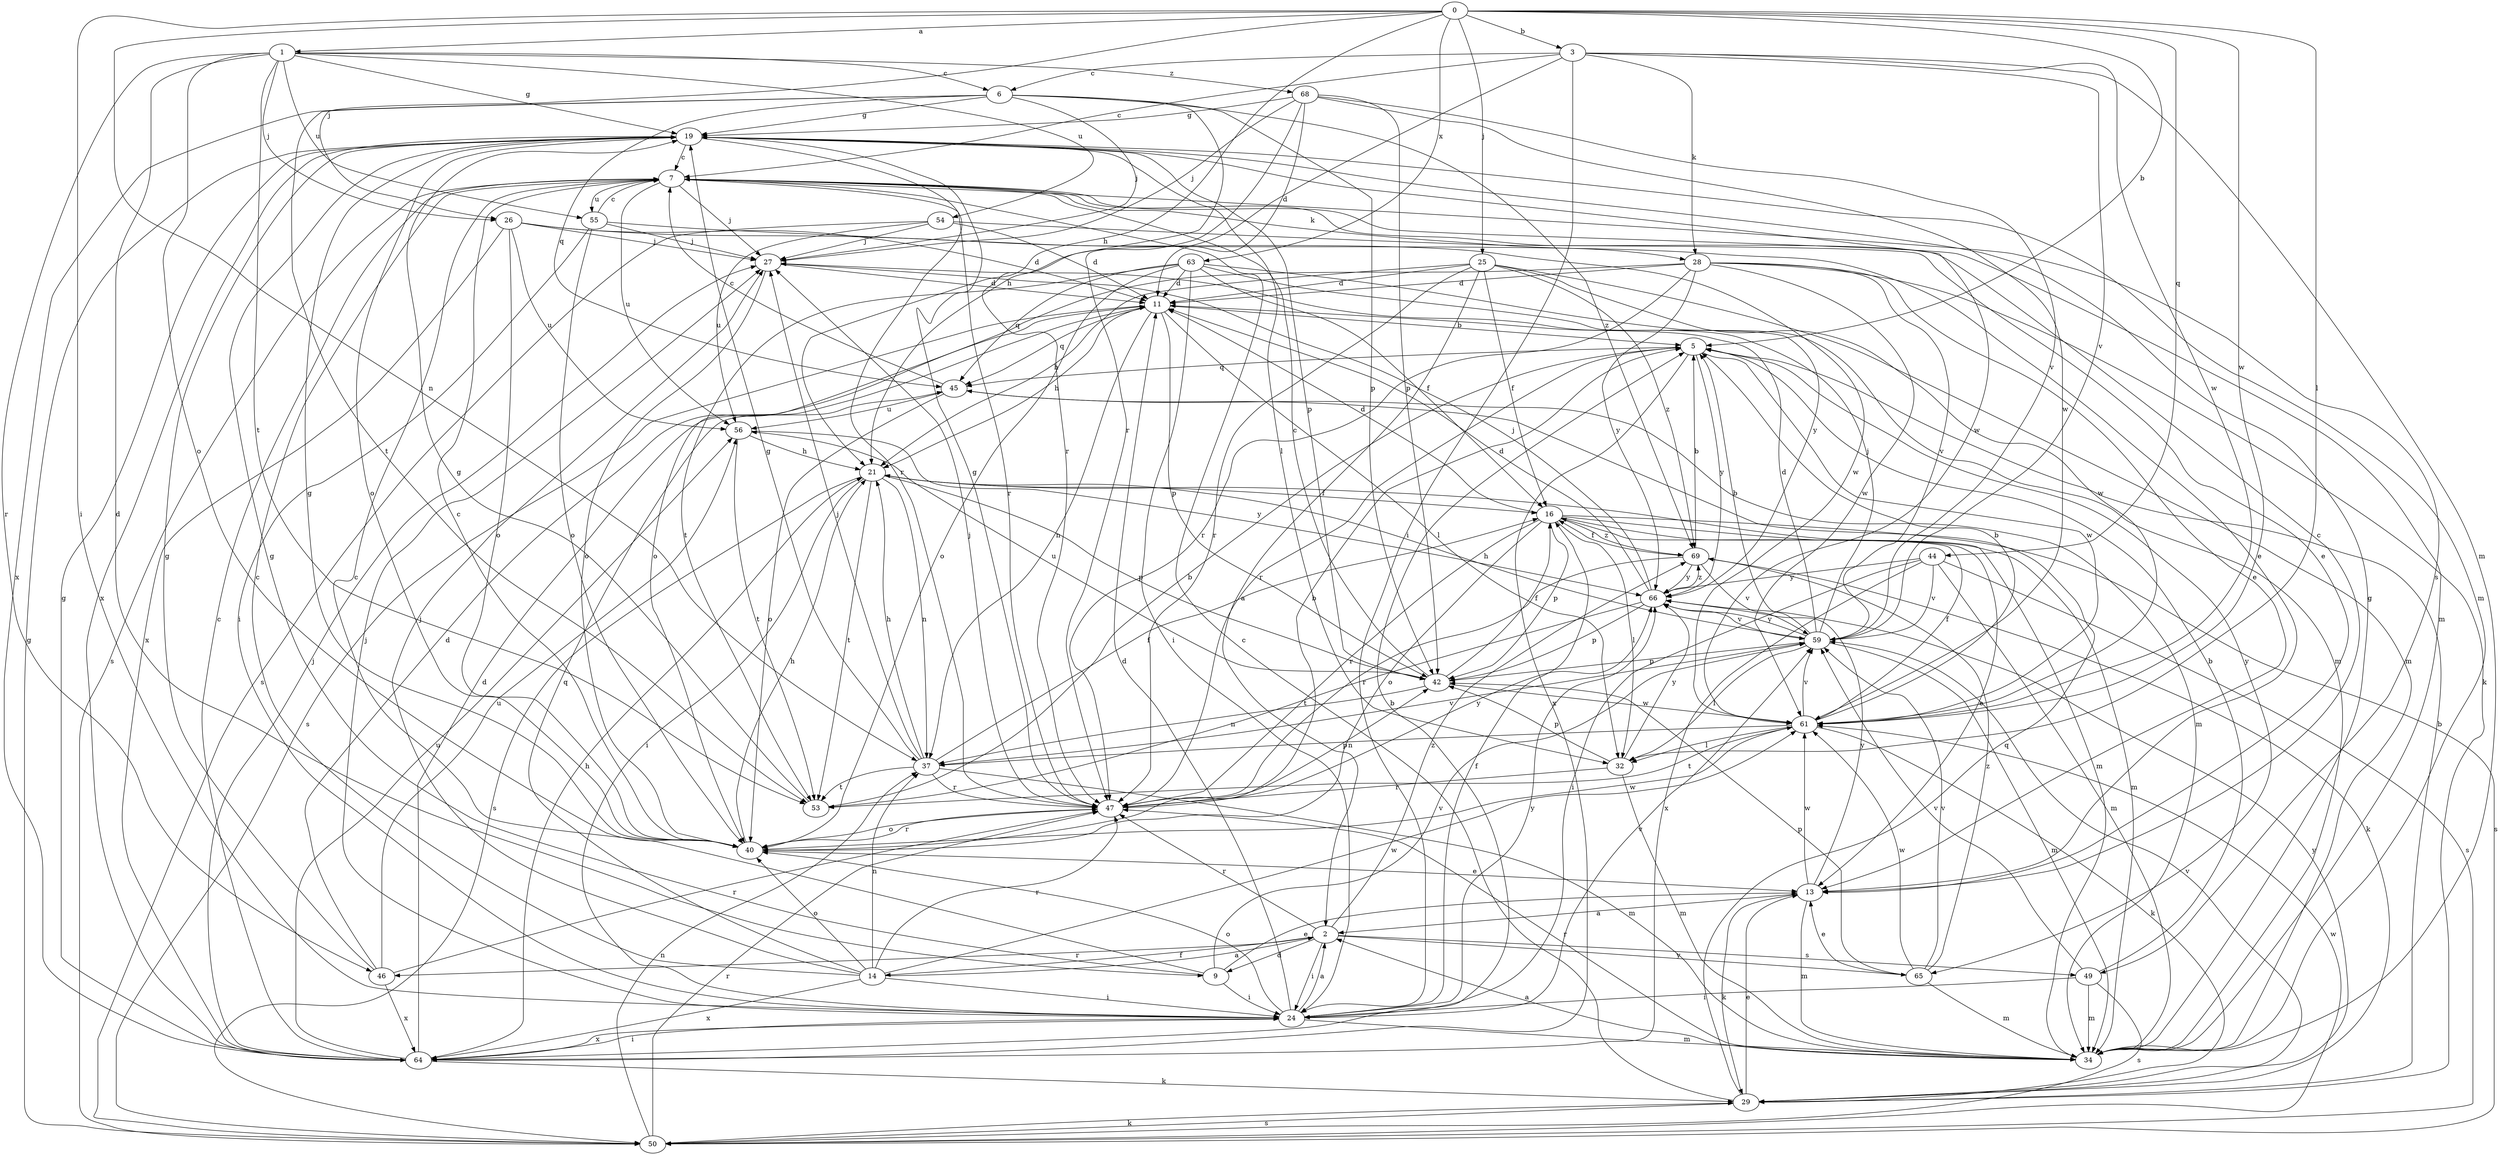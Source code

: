 strict digraph  {
0;
1;
2;
3;
5;
6;
7;
9;
11;
13;
14;
16;
19;
21;
24;
25;
26;
27;
28;
29;
32;
34;
37;
40;
42;
44;
45;
46;
47;
49;
50;
53;
54;
55;
56;
59;
61;
63;
64;
65;
66;
68;
69;
0 -> 1  [label=a];
0 -> 3  [label=b];
0 -> 5  [label=b];
0 -> 21  [label=h];
0 -> 24  [label=i];
0 -> 25  [label=j];
0 -> 26  [label=j];
0 -> 32  [label=l];
0 -> 37  [label=n];
0 -> 44  [label=q];
0 -> 61  [label=w];
0 -> 63  [label=x];
1 -> 6  [label=c];
1 -> 9  [label=d];
1 -> 19  [label=g];
1 -> 26  [label=j];
1 -> 40  [label=o];
1 -> 46  [label=r];
1 -> 53  [label=t];
1 -> 54  [label=u];
1 -> 55  [label=u];
1 -> 68  [label=z];
2 -> 9  [label=d];
2 -> 14  [label=f];
2 -> 24  [label=i];
2 -> 46  [label=r];
2 -> 47  [label=r];
2 -> 49  [label=s];
2 -> 65  [label=y];
2 -> 69  [label=z];
3 -> 6  [label=c];
3 -> 7  [label=c];
3 -> 24  [label=i];
3 -> 28  [label=k];
3 -> 34  [label=m];
3 -> 47  [label=r];
3 -> 59  [label=v];
3 -> 61  [label=w];
5 -> 45  [label=q];
5 -> 47  [label=r];
5 -> 61  [label=w];
5 -> 64  [label=x];
5 -> 65  [label=y];
5 -> 66  [label=y];
6 -> 19  [label=g];
6 -> 27  [label=j];
6 -> 42  [label=p];
6 -> 45  [label=q];
6 -> 47  [label=r];
6 -> 53  [label=t];
6 -> 64  [label=x];
6 -> 69  [label=z];
7 -> 27  [label=j];
7 -> 28  [label=k];
7 -> 34  [label=m];
7 -> 47  [label=r];
7 -> 49  [label=s];
7 -> 50  [label=s];
7 -> 55  [label=u];
7 -> 56  [label=u];
9 -> 7  [label=c];
9 -> 13  [label=e];
9 -> 19  [label=g];
9 -> 24  [label=i];
9 -> 59  [label=v];
11 -> 5  [label=b];
11 -> 21  [label=h];
11 -> 32  [label=l];
11 -> 37  [label=n];
11 -> 42  [label=p];
11 -> 45  [label=q];
11 -> 50  [label=s];
13 -> 2  [label=a];
13 -> 7  [label=c];
13 -> 29  [label=k];
13 -> 34  [label=m];
13 -> 61  [label=w];
13 -> 66  [label=y];
14 -> 2  [label=a];
14 -> 7  [label=c];
14 -> 24  [label=i];
14 -> 27  [label=j];
14 -> 37  [label=n];
14 -> 40  [label=o];
14 -> 45  [label=q];
14 -> 47  [label=r];
14 -> 61  [label=w];
14 -> 64  [label=x];
16 -> 11  [label=d];
16 -> 13  [label=e];
16 -> 32  [label=l];
16 -> 34  [label=m];
16 -> 40  [label=o];
16 -> 42  [label=p];
16 -> 47  [label=r];
16 -> 50  [label=s];
16 -> 69  [label=z];
19 -> 7  [label=c];
19 -> 32  [label=l];
19 -> 34  [label=m];
19 -> 40  [label=o];
19 -> 42  [label=p];
19 -> 47  [label=r];
19 -> 61  [label=w];
19 -> 64  [label=x];
21 -> 16  [label=f];
21 -> 24  [label=i];
21 -> 34  [label=m];
21 -> 37  [label=n];
21 -> 42  [label=p];
21 -> 50  [label=s];
21 -> 53  [label=t];
24 -> 2  [label=a];
24 -> 11  [label=d];
24 -> 16  [label=f];
24 -> 27  [label=j];
24 -> 34  [label=m];
24 -> 40  [label=o];
24 -> 59  [label=v];
24 -> 64  [label=x];
24 -> 66  [label=y];
25 -> 2  [label=a];
25 -> 11  [label=d];
25 -> 16  [label=f];
25 -> 21  [label=h];
25 -> 34  [label=m];
25 -> 47  [label=r];
25 -> 61  [label=w];
25 -> 69  [label=z];
26 -> 11  [label=d];
26 -> 13  [label=e];
26 -> 27  [label=j];
26 -> 40  [label=o];
26 -> 56  [label=u];
26 -> 64  [label=x];
27 -> 11  [label=d];
27 -> 40  [label=o];
28 -> 11  [label=d];
28 -> 13  [label=e];
28 -> 29  [label=k];
28 -> 40  [label=o];
28 -> 47  [label=r];
28 -> 59  [label=v];
28 -> 61  [label=w];
28 -> 66  [label=y];
29 -> 5  [label=b];
29 -> 7  [label=c];
29 -> 13  [label=e];
29 -> 45  [label=q];
29 -> 50  [label=s];
29 -> 59  [label=v];
29 -> 66  [label=y];
32 -> 34  [label=m];
32 -> 42  [label=p];
32 -> 47  [label=r];
32 -> 66  [label=y];
34 -> 2  [label=a];
34 -> 19  [label=g];
34 -> 47  [label=r];
37 -> 16  [label=f];
37 -> 19  [label=g];
37 -> 21  [label=h];
37 -> 27  [label=j];
37 -> 34  [label=m];
37 -> 47  [label=r];
37 -> 53  [label=t];
37 -> 59  [label=v];
40 -> 5  [label=b];
40 -> 7  [label=c];
40 -> 13  [label=e];
40 -> 19  [label=g];
40 -> 21  [label=h];
40 -> 47  [label=r];
40 -> 61  [label=w];
42 -> 7  [label=c];
42 -> 16  [label=f];
42 -> 37  [label=n];
42 -> 56  [label=u];
42 -> 61  [label=w];
44 -> 24  [label=i];
44 -> 34  [label=m];
44 -> 50  [label=s];
44 -> 59  [label=v];
44 -> 64  [label=x];
44 -> 66  [label=y];
45 -> 7  [label=c];
45 -> 34  [label=m];
45 -> 40  [label=o];
45 -> 56  [label=u];
46 -> 11  [label=d];
46 -> 19  [label=g];
46 -> 47  [label=r];
46 -> 56  [label=u];
46 -> 64  [label=x];
47 -> 19  [label=g];
47 -> 27  [label=j];
47 -> 40  [label=o];
47 -> 42  [label=p];
47 -> 66  [label=y];
49 -> 5  [label=b];
49 -> 24  [label=i];
49 -> 34  [label=m];
49 -> 50  [label=s];
49 -> 59  [label=v];
50 -> 19  [label=g];
50 -> 29  [label=k];
50 -> 37  [label=n];
50 -> 47  [label=r];
50 -> 61  [label=w];
53 -> 5  [label=b];
53 -> 19  [label=g];
54 -> 11  [label=d];
54 -> 13  [label=e];
54 -> 27  [label=j];
54 -> 50  [label=s];
54 -> 56  [label=u];
55 -> 7  [label=c];
55 -> 24  [label=i];
55 -> 27  [label=j];
55 -> 40  [label=o];
55 -> 61  [label=w];
56 -> 21  [label=h];
56 -> 53  [label=t];
56 -> 66  [label=y];
59 -> 5  [label=b];
59 -> 11  [label=d];
59 -> 21  [label=h];
59 -> 27  [label=j];
59 -> 32  [label=l];
59 -> 34  [label=m];
59 -> 42  [label=p];
59 -> 66  [label=y];
61 -> 5  [label=b];
61 -> 16  [label=f];
61 -> 29  [label=k];
61 -> 32  [label=l];
61 -> 37  [label=n];
61 -> 53  [label=t];
61 -> 59  [label=v];
63 -> 11  [label=d];
63 -> 16  [label=f];
63 -> 24  [label=i];
63 -> 34  [label=m];
63 -> 40  [label=o];
63 -> 45  [label=q];
63 -> 53  [label=t];
63 -> 66  [label=y];
64 -> 5  [label=b];
64 -> 7  [label=c];
64 -> 11  [label=d];
64 -> 19  [label=g];
64 -> 21  [label=h];
64 -> 24  [label=i];
64 -> 27  [label=j];
64 -> 29  [label=k];
64 -> 56  [label=u];
65 -> 13  [label=e];
65 -> 34  [label=m];
65 -> 42  [label=p];
65 -> 59  [label=v];
65 -> 61  [label=w];
65 -> 69  [label=z];
66 -> 11  [label=d];
66 -> 27  [label=j];
66 -> 42  [label=p];
66 -> 53  [label=t];
66 -> 59  [label=v];
66 -> 69  [label=z];
68 -> 11  [label=d];
68 -> 19  [label=g];
68 -> 21  [label=h];
68 -> 27  [label=j];
68 -> 42  [label=p];
68 -> 59  [label=v];
68 -> 61  [label=w];
69 -> 5  [label=b];
69 -> 16  [label=f];
69 -> 29  [label=k];
69 -> 47  [label=r];
69 -> 59  [label=v];
69 -> 66  [label=y];
}
